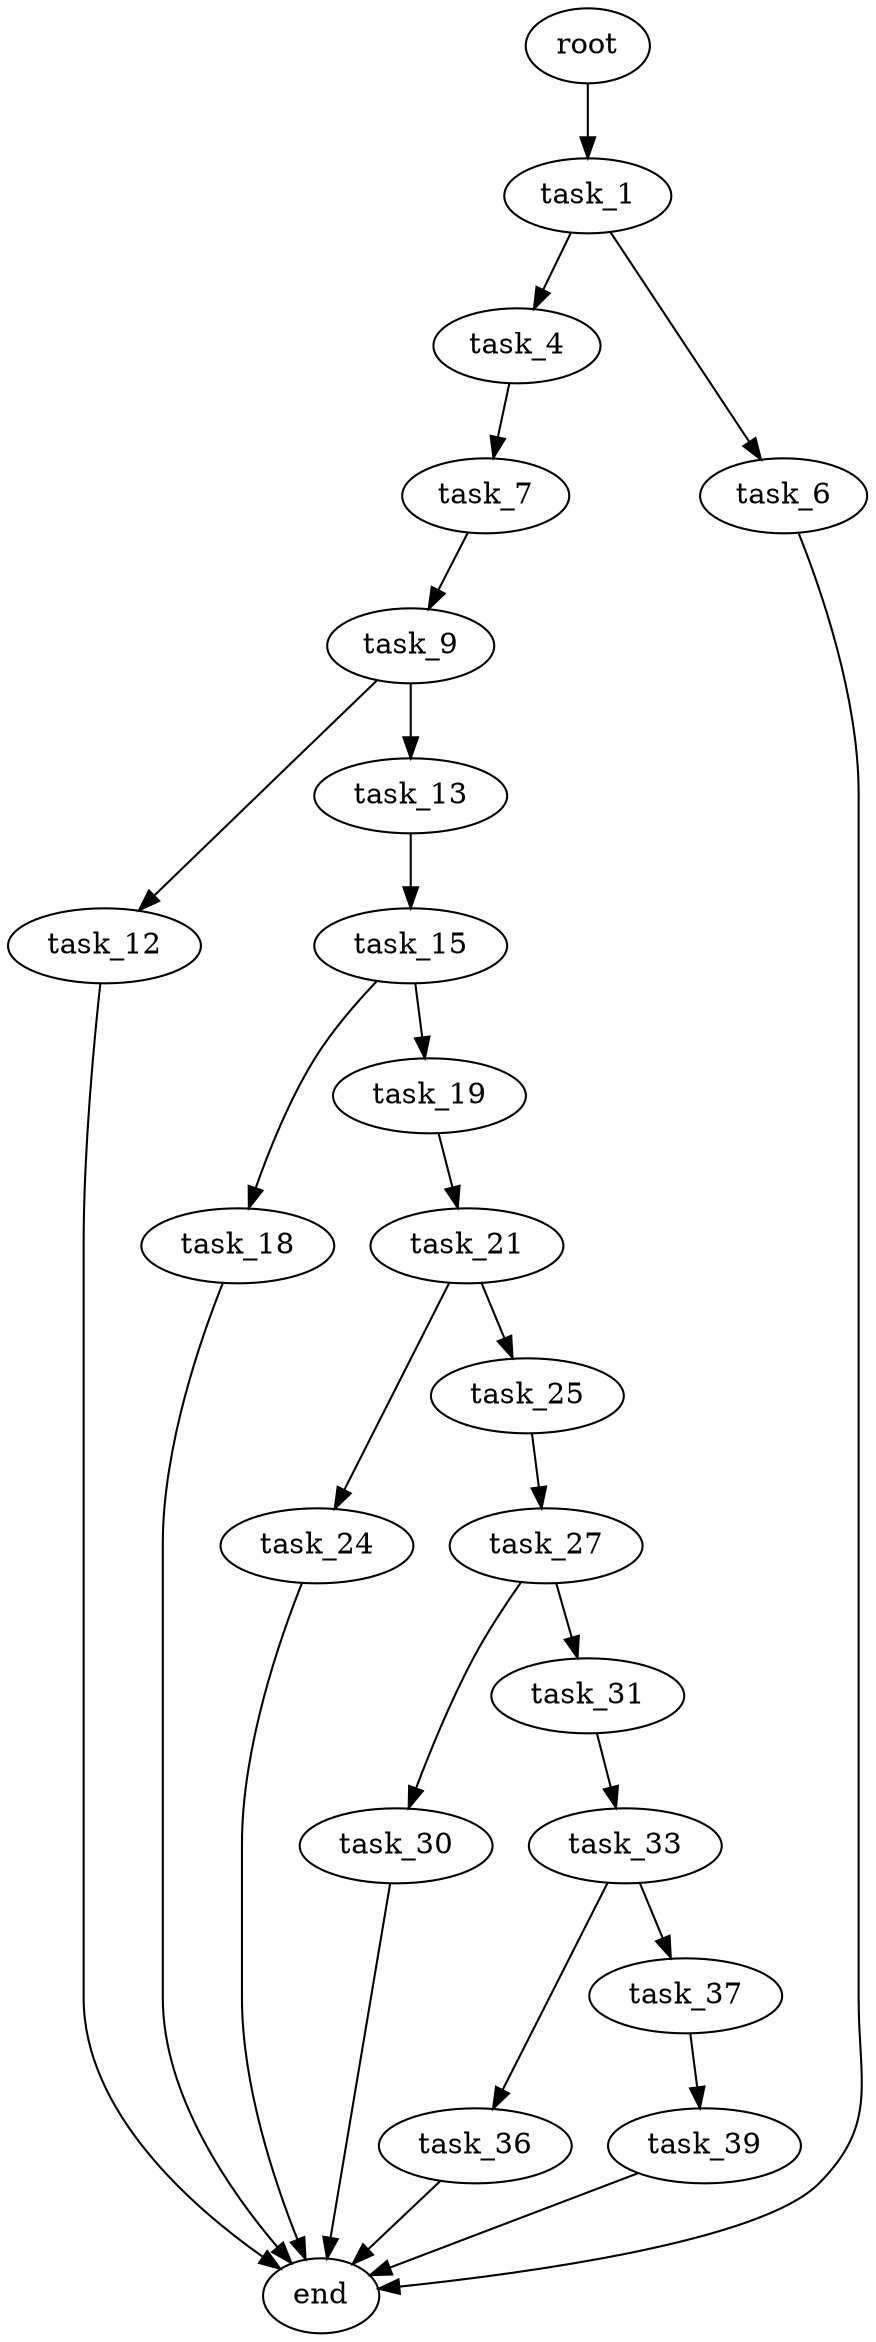 digraph G {
  root [size="0.000000"];
  task_1 [size="134217728000.000000"];
  task_4 [size="44825925044.000000"];
  task_6 [size="368293445632.000000"];
  task_7 [size="68719476736.000000"];
  task_9 [size="33749970816.000000"];
  task_12 [size="438778161248.000000"];
  task_13 [size="53023767162.000000"];
  task_15 [size="35742245931.000000"];
  task_18 [size="60451506692.000000"];
  task_19 [size="134217728000.000000"];
  task_21 [size="479995283812.000000"];
  task_24 [size="449616998809.000000"];
  task_25 [size="74255686150.000000"];
  task_27 [size="8589934592.000000"];
  task_30 [size="8589934592.000000"];
  task_31 [size="620207594701.000000"];
  task_33 [size="13590296390.000000"];
  task_36 [size="1205135700151.000000"];
  task_37 [size="368293445632.000000"];
  task_39 [size="610021046677.000000"];
  end [size="0.000000"];

  root -> task_1 [size="1.000000"];
  task_1 -> task_4 [size="209715200.000000"];
  task_1 -> task_6 [size="209715200.000000"];
  task_4 -> task_7 [size="33554432.000000"];
  task_6 -> end [size="1.000000"];
  task_7 -> task_9 [size="134217728.000000"];
  task_9 -> task_12 [size="33554432.000000"];
  task_9 -> task_13 [size="33554432.000000"];
  task_12 -> end [size="1.000000"];
  task_13 -> task_15 [size="838860800.000000"];
  task_15 -> task_18 [size="679477248.000000"];
  task_15 -> task_19 [size="679477248.000000"];
  task_18 -> end [size="1.000000"];
  task_19 -> task_21 [size="209715200.000000"];
  task_21 -> task_24 [size="679477248.000000"];
  task_21 -> task_25 [size="679477248.000000"];
  task_24 -> end [size="1.000000"];
  task_25 -> task_27 [size="75497472.000000"];
  task_27 -> task_30 [size="33554432.000000"];
  task_27 -> task_31 [size="33554432.000000"];
  task_30 -> end [size="1.000000"];
  task_31 -> task_33 [size="536870912.000000"];
  task_33 -> task_36 [size="301989888.000000"];
  task_33 -> task_37 [size="301989888.000000"];
  task_36 -> end [size="1.000000"];
  task_37 -> task_39 [size="411041792.000000"];
  task_39 -> end [size="1.000000"];
}
